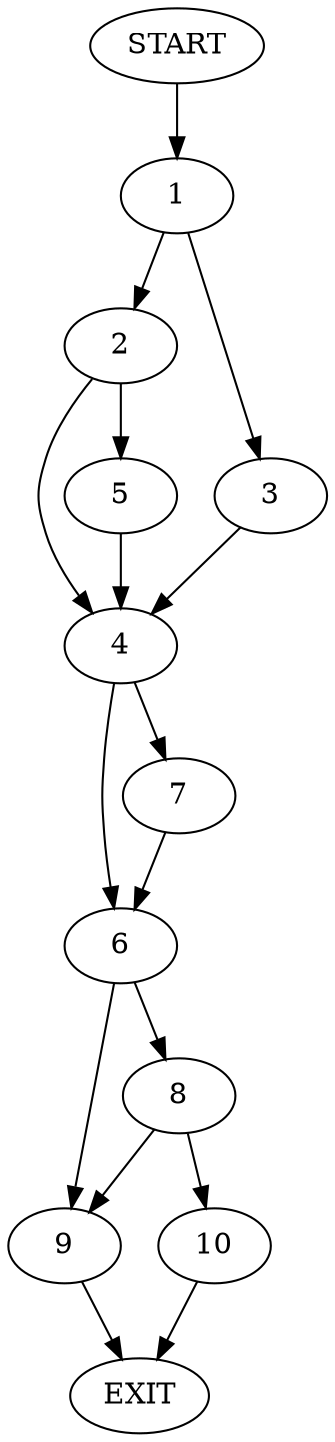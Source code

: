 digraph {
0 [label="START"]
11 [label="EXIT"]
0 -> 1
1 -> 2
1 -> 3
3 -> 4
2 -> 5
2 -> 4
4 -> 6
4 -> 7
5 -> 4
7 -> 6
6 -> 8
6 -> 9
8 -> 10
8 -> 9
9 -> 11
10 -> 11
}
